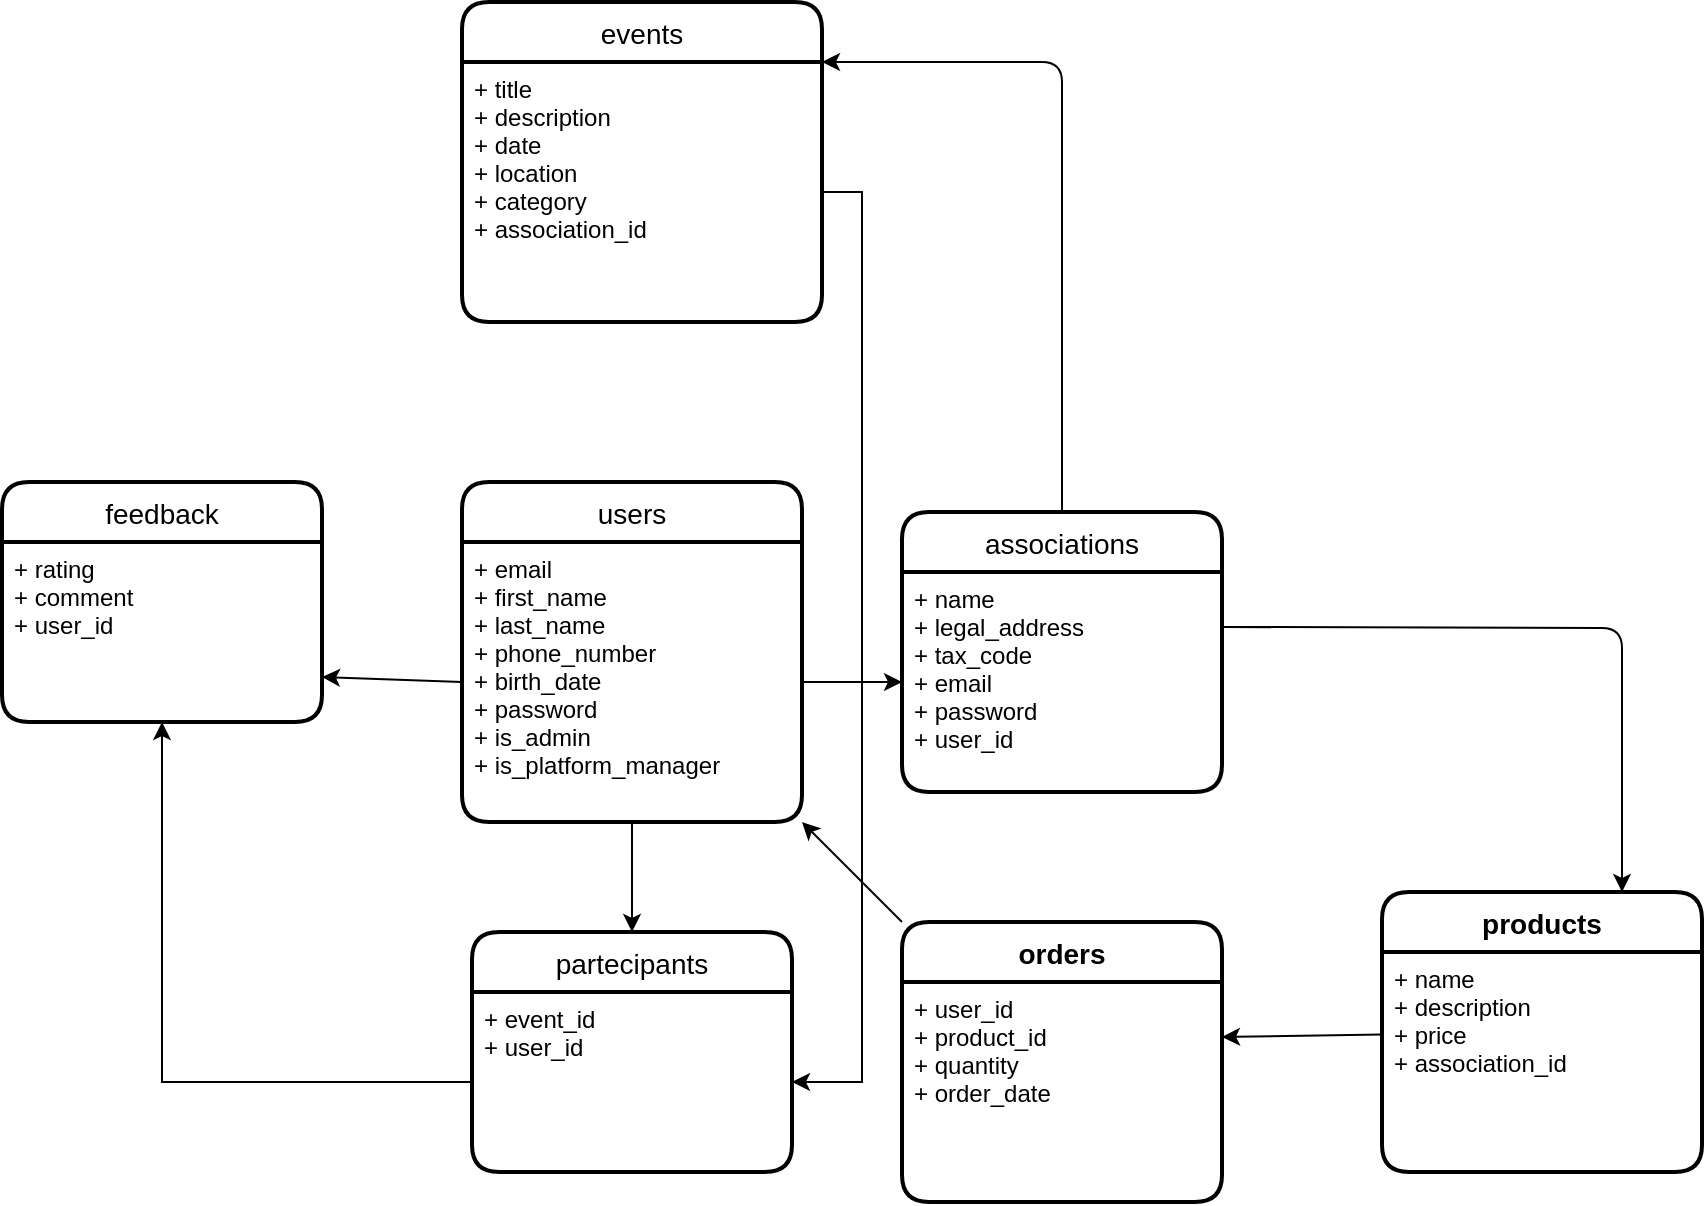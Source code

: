 <mxfile>
    <diagram name="Page-1" id="fxQjGX4dRwyBe_gtTmiA">
        <mxGraphModel dx="1793" dy="784" grid="1" gridSize="10" guides="1" tooltips="1" connect="1" arrows="1" fold="1" page="1" pageScale="1" pageWidth="827" pageHeight="1169" math="0" shadow="0">
            <root>
                <mxCell id="0"/>
                <mxCell id="1" parent="0"/>
                <mxCell id="j5uvAvv6mcNwSq6aYwGL-1" value="feedback" style="swimlane;childLayout=stackLayout;horizontal=1;startSize=30;horizontalStack=0;rounded=1;fontSize=14;fontStyle=0;strokeWidth=2;resizeParent=0;resizeLast=1;shadow=0;dashed=0;align=center;" parent="1" vertex="1">
                    <mxGeometry x="-130" y="300" width="160" height="120" as="geometry"/>
                </mxCell>
                <mxCell id="j5uvAvv6mcNwSq6aYwGL-2" value="+ rating&#10;+ comment&#10;+ user_id" style="align=left;strokeColor=none;fillColor=none;spacingLeft=4;fontSize=12;verticalAlign=top;resizable=0;rotatable=0;part=1;" parent="j5uvAvv6mcNwSq6aYwGL-1" vertex="1">
                    <mxGeometry y="30" width="160" height="90" as="geometry"/>
                </mxCell>
                <mxCell id="j5uvAvv6mcNwSq6aYwGL-3" value="users" style="swimlane;childLayout=stackLayout;horizontal=1;startSize=30;horizontalStack=0;rounded=1;fontSize=14;fontStyle=0;strokeWidth=2;resizeParent=0;resizeLast=1;shadow=0;dashed=0;align=center;" parent="1" vertex="1">
                    <mxGeometry x="100" y="300" width="170" height="170" as="geometry"/>
                </mxCell>
                <mxCell id="j5uvAvv6mcNwSq6aYwGL-4" value="+ email&#10;+ first_name&#10;+ last_name&#10;+ phone_number&#10;+ birth_date&#10;+ password&#10;+ is_admin&#10;+ is_platform_manager" style="align=left;strokeColor=none;fillColor=none;spacingLeft=4;fontSize=12;verticalAlign=top;resizable=0;rotatable=0;part=1;" parent="j5uvAvv6mcNwSq6aYwGL-3" vertex="1">
                    <mxGeometry y="30" width="170" height="140" as="geometry"/>
                </mxCell>
                <mxCell id="Xu-BIkLX31p9bTcXjrI9-1" value="partecipants" style="swimlane;childLayout=stackLayout;horizontal=1;startSize=30;horizontalStack=0;rounded=1;fontSize=14;fontStyle=0;strokeWidth=2;resizeParent=0;resizeLast=1;shadow=0;dashed=0;align=center;" parent="1" vertex="1">
                    <mxGeometry x="105" y="525" width="160" height="120" as="geometry"/>
                </mxCell>
                <mxCell id="Xu-BIkLX31p9bTcXjrI9-2" value="+ event_id&#10;+ user_id" style="align=left;strokeColor=none;fillColor=none;spacingLeft=4;fontSize=12;verticalAlign=top;resizable=0;rotatable=0;part=1;" parent="Xu-BIkLX31p9bTcXjrI9-1" vertex="1">
                    <mxGeometry y="30" width="160" height="90" as="geometry"/>
                </mxCell>
                <mxCell id="Xu-BIkLX31p9bTcXjrI9-3" value="events" style="swimlane;childLayout=stackLayout;horizontal=1;startSize=30;horizontalStack=0;rounded=1;fontSize=14;fontStyle=0;strokeWidth=2;resizeParent=0;resizeLast=1;shadow=0;dashed=0;align=center;" parent="1" vertex="1">
                    <mxGeometry x="100" y="60" width="180" height="160" as="geometry"/>
                </mxCell>
                <mxCell id="Xu-BIkLX31p9bTcXjrI9-4" value="+ title&#10;+ description&#10;+ date&#10;+ location&#10;+ category&#10;+ association_id" style="align=left;strokeColor=none;fillColor=none;spacingLeft=4;fontSize=12;verticalAlign=top;resizable=0;rotatable=0;part=1;" parent="Xu-BIkLX31p9bTcXjrI9-3" vertex="1">
                    <mxGeometry y="30" width="180" height="130" as="geometry"/>
                </mxCell>
                <mxCell id="Xu-BIkLX31p9bTcXjrI9-7" style="edgeStyle=orthogonalEdgeStyle;rounded=0;orthogonalLoop=1;jettySize=auto;html=1;exitX=0.5;exitY=1;exitDx=0;exitDy=0;entryX=0.5;entryY=0;entryDx=0;entryDy=0;" parent="1" source="j5uvAvv6mcNwSq6aYwGL-4" target="Xu-BIkLX31p9bTcXjrI9-1" edge="1">
                    <mxGeometry relative="1" as="geometry"/>
                </mxCell>
                <mxCell id="Xu-BIkLX31p9bTcXjrI9-8" style="edgeStyle=orthogonalEdgeStyle;rounded=0;orthogonalLoop=1;jettySize=auto;html=1;exitX=0;exitY=0.5;exitDx=0;exitDy=0;entryX=0.5;entryY=1;entryDx=0;entryDy=0;" parent="1" source="Xu-BIkLX31p9bTcXjrI9-2" target="j5uvAvv6mcNwSq6aYwGL-2" edge="1">
                    <mxGeometry relative="1" as="geometry"/>
                </mxCell>
                <mxCell id="Xu-BIkLX31p9bTcXjrI9-9" style="edgeStyle=orthogonalEdgeStyle;rounded=0;orthogonalLoop=1;jettySize=auto;html=1;exitX=1;exitY=0.5;exitDx=0;exitDy=0;entryX=1;entryY=0.5;entryDx=0;entryDy=0;" parent="1" source="Xu-BIkLX31p9bTcXjrI9-4" target="Xu-BIkLX31p9bTcXjrI9-2" edge="1">
                    <mxGeometry relative="1" as="geometry"/>
                </mxCell>
                <mxCell id="13" style="edgeStyle=none;html=1;exitX=0.5;exitY=0;exitDx=0;exitDy=0;entryX=1;entryY=0;entryDx=0;entryDy=0;" parent="1" source="Xu-BIkLX31p9bTcXjrI9-10" target="Xu-BIkLX31p9bTcXjrI9-4" edge="1">
                    <mxGeometry relative="1" as="geometry">
                        <Array as="points">
                            <mxPoint x="400" y="90"/>
                        </Array>
                    </mxGeometry>
                </mxCell>
                <mxCell id="Xu-BIkLX31p9bTcXjrI9-10" value="associations" style="swimlane;childLayout=stackLayout;horizontal=1;startSize=30;horizontalStack=0;rounded=1;fontSize=14;fontStyle=0;strokeWidth=2;resizeParent=0;resizeLast=1;shadow=0;dashed=0;align=center;" parent="1" vertex="1">
                    <mxGeometry x="320" y="315" width="160" height="140" as="geometry"/>
                </mxCell>
                <mxCell id="Xu-BIkLX31p9bTcXjrI9-11" value="+ name&#10;+ legal_address&#10;+ tax_code&#10;+ email&#10;+ password&#10;+ user_id" style="align=left;strokeColor=none;fillColor=none;spacingLeft=4;fontSize=12;verticalAlign=top;resizable=0;rotatable=0;part=1;" parent="Xu-BIkLX31p9bTcXjrI9-10" vertex="1">
                    <mxGeometry y="30" width="160" height="110" as="geometry"/>
                </mxCell>
                <mxCell id="16" style="edgeStyle=none;html=1;entryX=1;entryY=0.25;entryDx=0;entryDy=0;" parent="1" source="3" target="9" edge="1">
                    <mxGeometry relative="1" as="geometry"/>
                </mxCell>
                <mxCell id="3" value="products" style="swimlane;childLayout=stackLayout;horizontal=1;startSize=30;horizontalStack=0;rounded=1;fontSize=14;fontStyle=1;strokeWidth=2;resizeParent=0;resizeLast=1;shadow=0;dashed=0;align=center;" parent="1" vertex="1">
                    <mxGeometry x="560" y="505" width="160" height="140" as="geometry"/>
                </mxCell>
                <mxCell id="4" value="+ name&#10;+ description&#10;+ price&#10;+ association_id" style="align=left;strokeColor=none;fillColor=none;spacingLeft=4;fontSize=12;verticalAlign=top;resizable=0;rotatable=0;part=1;" parent="3" vertex="1">
                    <mxGeometry y="30" width="160" height="110" as="geometry"/>
                </mxCell>
                <mxCell id="17" style="edgeStyle=none;html=1;exitX=0;exitY=0;exitDx=0;exitDy=0;entryX=1;entryY=1;entryDx=0;entryDy=0;" parent="1" source="8" target="j5uvAvv6mcNwSq6aYwGL-4" edge="1">
                    <mxGeometry relative="1" as="geometry"/>
                </mxCell>
                <mxCell id="8" value="orders" style="swimlane;childLayout=stackLayout;horizontal=1;startSize=30;horizontalStack=0;rounded=1;fontSize=14;fontStyle=1;strokeWidth=2;resizeParent=0;resizeLast=1;shadow=0;dashed=0;align=center;" parent="1" vertex="1">
                    <mxGeometry x="320" y="520" width="160" height="140" as="geometry"/>
                </mxCell>
                <mxCell id="9" value="+ user_id&#10;+ product_id&#10;+ quantity&#10;+ order_date" style="align=left;strokeColor=none;fillColor=none;spacingLeft=4;fontSize=12;verticalAlign=top;resizable=0;rotatable=0;part=1;" parent="8" vertex="1">
                    <mxGeometry y="30" width="160" height="110" as="geometry"/>
                </mxCell>
                <mxCell id="11" style="edgeStyle=none;html=1;exitX=1;exitY=0.25;exitDx=0;exitDy=0;entryX=0.75;entryY=0;entryDx=0;entryDy=0;" parent="1" source="Xu-BIkLX31p9bTcXjrI9-11" target="3" edge="1">
                    <mxGeometry relative="1" as="geometry">
                        <Array as="points">
                            <mxPoint x="680" y="373"/>
                        </Array>
                    </mxGeometry>
                </mxCell>
                <mxCell id="12" style="edgeStyle=none;html=1;exitX=1;exitY=0.5;exitDx=0;exitDy=0;" parent="1" source="j5uvAvv6mcNwSq6aYwGL-4" target="Xu-BIkLX31p9bTcXjrI9-11" edge="1">
                    <mxGeometry relative="1" as="geometry"/>
                </mxCell>
                <mxCell id="14" style="edgeStyle=none;html=1;exitX=0;exitY=0.5;exitDx=0;exitDy=0;entryX=1;entryY=0.75;entryDx=0;entryDy=0;" parent="1" source="j5uvAvv6mcNwSq6aYwGL-4" target="j5uvAvv6mcNwSq6aYwGL-2" edge="1">
                    <mxGeometry relative="1" as="geometry"/>
                </mxCell>
            </root>
        </mxGraphModel>
    </diagram>
</mxfile>
